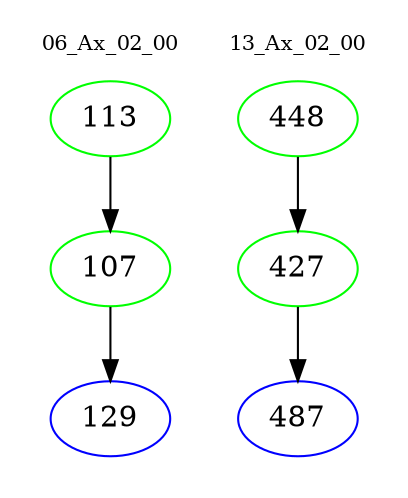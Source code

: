 digraph{
subgraph cluster_0 {
color = white
label = "06_Ax_02_00";
fontsize=10;
T0_113 [label="113", color="green"]
T0_113 -> T0_107 [color="black"]
T0_107 [label="107", color="green"]
T0_107 -> T0_129 [color="black"]
T0_129 [label="129", color="blue"]
}
subgraph cluster_1 {
color = white
label = "13_Ax_02_00";
fontsize=10;
T1_448 [label="448", color="green"]
T1_448 -> T1_427 [color="black"]
T1_427 [label="427", color="green"]
T1_427 -> T1_487 [color="black"]
T1_487 [label="487", color="blue"]
}
}
